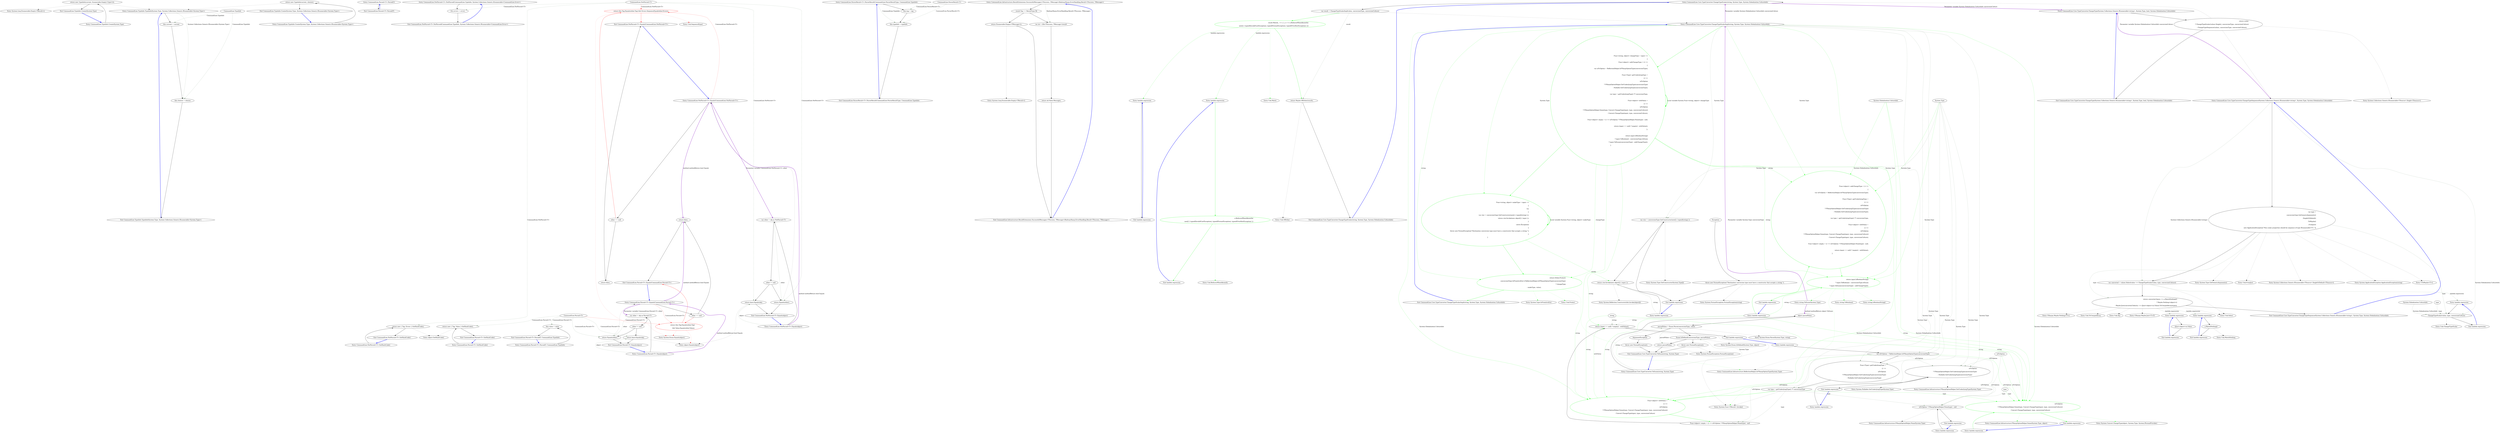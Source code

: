 digraph  {
m0_7 [label="Entry System.Linq.Enumerable.Empty<TResult>()", span="0-0", cluster="System.Linq.Enumerable.Empty<TResult>()", file="ParserResult.cs"];
m0_18 [label="Entry CommandLine.Parsed<T>.Parsed(T)", span="100-100", cluster="CommandLine.Parsed<T>.Parsed(T)", file="ParserResult.cs"];
m0_19 [label="Exit CommandLine.Parsed<T>.Parsed(T)", span="100-100", cluster="CommandLine.Parsed<T>.Parsed(T)", file="ParserResult.cs"];
m0_37 [label="Entry CommandLine.NotParsed<T>.NotParsed(CommandLine.TypeInfo, System.Collections.Generic.IEnumerable<CommandLine.Error>)", span="163-163", cluster="CommandLine.NotParsed<T>.NotParsed(CommandLine.TypeInfo, System.Collections.Generic.IEnumerable<CommandLine.Error>)", file="ParserResult.cs"];
m0_38 [label="this.errors = errors", span="166-166", cluster="CommandLine.NotParsed<T>.NotParsed(CommandLine.TypeInfo, System.Collections.Generic.IEnumerable<CommandLine.Error>)", file="ParserResult.cs"];
m0_39 [label="Exit CommandLine.NotParsed<T>.NotParsed(CommandLine.TypeInfo, System.Collections.Generic.IEnumerable<CommandLine.Error>)", span="163-163", cluster="CommandLine.NotParsed<T>.NotParsed(CommandLine.TypeInfo, System.Collections.Generic.IEnumerable<CommandLine.Error>)", file="ParserResult.cs"];
m0_20 [label="Entry CommandLine.Parsed<T>.Equals(object)", span="118-118", cluster="CommandLine.Parsed<T>.Equals(object)", file="ParserResult.cs"];
m0_21 [label="var other = obj as Parsed<T>", span="120-120", cluster="CommandLine.Parsed<T>.Equals(object)", file="ParserResult.cs"];
m0_24 [label="return base.Equals(obj);", span="126-126", cluster="CommandLine.Parsed<T>.Equals(object)", file="ParserResult.cs"];
m0_22 [label="other != null", span="121-121", cluster="CommandLine.Parsed<T>.Equals(object)", file="ParserResult.cs"];
m0_23 [label="return Equals(other);", span="123-123", cluster="CommandLine.Parsed<T>.Equals(object)", file="ParserResult.cs"];
m0_25 [label="Exit CommandLine.Parsed<T>.Equals(object)", span="118-118", cluster="CommandLine.Parsed<T>.Equals(object)", file="ParserResult.cs"];
m0_54 [label="Entry Unk.SequenceEqual", span="", cluster="Unk.SequenceEqual", file="ParserResult.cs"];
m0_27 [label="Entry object.Equals(object)", span="0-0", cluster="object.Equals(object)", file="ParserResult.cs"];
m0_46 [label="Entry CommandLine.NotParsed<T>.Equals(CommandLine.NotParsed<T>)", span="208-208", cluster="CommandLine.NotParsed<T>.Equals(CommandLine.NotParsed<T>)", file="ParserResult.cs"];
m0_50 [label="other == null", span="210-210", cluster="CommandLine.NotParsed<T>.Equals(CommandLine.NotParsed<T>)", file="ParserResult.cs"];
m0_52 [label="return this.Tag.Equals(other.Tag) && Errors.SequenceEqual(other.Errors);", span="215-215", cluster="CommandLine.NotParsed<T>.Equals(CommandLine.NotParsed<T>)", color=red, community=0, file="ParserResult.cs"];
m0_51 [label="return false;", span="212-212", cluster="CommandLine.NotParsed<T>.Equals(CommandLine.NotParsed<T>)", file="ParserResult.cs"];
m0_53 [label="Exit CommandLine.NotParsed<T>.Equals(CommandLine.NotParsed<T>)", span="208-208", cluster="CommandLine.NotParsed<T>.Equals(CommandLine.NotParsed<T>)", file="ParserResult.cs"];
m0_15 [label="Entry CommandLine.Parsed<T>.Parsed(T, CommandLine.TypeInfo)", span="94-94", cluster="CommandLine.Parsed<T>.Parsed(T, CommandLine.TypeInfo)", file="ParserResult.cs"];
m0_16 [label="this.value = value", span="97-97", cluster="CommandLine.Parsed<T>.Parsed(T, CommandLine.TypeInfo)", file="ParserResult.cs"];
m0_17 [label="Exit CommandLine.Parsed<T>.Parsed(T, CommandLine.TypeInfo)", span="94-94", cluster="CommandLine.Parsed<T>.Parsed(T, CommandLine.TypeInfo)", file="ParserResult.cs"];
m0_36 [label="Entry System.Enum.Equals(object)", span="0-0", cluster="System.Enum.Equals(object)", file="ParserResult.cs"];
m0_8 [label="Entry CommandLine.TypeInfo.Create(System.Type, System.Collections.Generic.IEnumerable<System.Type>)", span="34-34", cluster="CommandLine.TypeInfo.Create(System.Type, System.Collections.Generic.IEnumerable<System.Type>)", file="ParserResult.cs"];
m0_9 [label="return new TypeInfo(current, choices);", span="36-36", cluster="CommandLine.TypeInfo.Create(System.Type, System.Collections.Generic.IEnumerable<System.Type>)", file="ParserResult.cs"];
m0_10 [label="Exit CommandLine.TypeInfo.Create(System.Type, System.Collections.Generic.IEnumerable<System.Type>)", span="34-34", cluster="CommandLine.TypeInfo.Create(System.Type, System.Collections.Generic.IEnumerable<System.Type>)", file="ParserResult.cs"];
m0_0 [label="Entry CommandLine.TypeInfo.TypeInfo(System.Type, System.Collections.Generic.IEnumerable<System.Type>)", span="13-13", cluster="CommandLine.TypeInfo.TypeInfo(System.Type, System.Collections.Generic.IEnumerable<System.Type>)", file="ParserResult.cs"];
m0_1 [label="this.current = current", span="15-15", cluster="CommandLine.TypeInfo.TypeInfo(System.Type, System.Collections.Generic.IEnumerable<System.Type>)", file="ParserResult.cs"];
m0_2 [label="this.choices = choices", span="16-16", cluster="CommandLine.TypeInfo.TypeInfo(System.Type, System.Collections.Generic.IEnumerable<System.Type>)", file="ParserResult.cs"];
m0_3 [label="Exit CommandLine.TypeInfo.TypeInfo(System.Type, System.Collections.Generic.IEnumerable<System.Type>)", span="13-13", cluster="CommandLine.TypeInfo.TypeInfo(System.Type, System.Collections.Generic.IEnumerable<System.Type>)", file="ParserResult.cs"];
m0_4 [label="Entry CommandLine.TypeInfo.Create(System.Type)", span="29-29", cluster="CommandLine.TypeInfo.Create(System.Type)", file="ParserResult.cs"];
m0_5 [label="return new TypeInfo(current, Enumerable.Empty<Type>());", span="31-31", cluster="CommandLine.TypeInfo.Create(System.Type)", file="ParserResult.cs"];
m0_6 [label="Exit CommandLine.TypeInfo.Create(System.Type)", span="29-29", cluster="CommandLine.TypeInfo.Create(System.Type)", file="ParserResult.cs"];
m0_26 [label="Entry CommandLine.Parsed<T>.Equals(CommandLine.Parsed<T>)", span="143-143", cluster="CommandLine.Parsed<T>.Equals(CommandLine.Parsed<T>)", file="ParserResult.cs"];
m0_32 [label="other == null", span="145-145", cluster="CommandLine.Parsed<T>.Equals(CommandLine.Parsed<T>)", file="ParserResult.cs"];
m0_34 [label="return this.Tag.Equals(other.Tag)\r\n                    && Value.Equals(other.Value);", span="150-151", cluster="CommandLine.Parsed<T>.Equals(CommandLine.Parsed<T>)", color=red, community=0, file="ParserResult.cs"];
m0_33 [label="return false;", span="147-147", cluster="CommandLine.Parsed<T>.Equals(CommandLine.Parsed<T>)", file="ParserResult.cs"];
m0_35 [label="Exit CommandLine.Parsed<T>.Equals(CommandLine.Parsed<T>)", span="143-143", cluster="CommandLine.Parsed<T>.Equals(CommandLine.Parsed<T>)", file="ParserResult.cs"];
m0_40 [label="Entry CommandLine.NotParsed<T>.Equals(object)", span="182-182", cluster="CommandLine.NotParsed<T>.Equals(object)", file="ParserResult.cs"];
m0_41 [label="var other = obj as NotParsed<T>", span="184-184", cluster="CommandLine.NotParsed<T>.Equals(object)", file="ParserResult.cs"];
m0_44 [label="return base.Equals(obj);", span="190-190", cluster="CommandLine.NotParsed<T>.Equals(object)", file="ParserResult.cs"];
m0_42 [label="other != null", span="185-185", cluster="CommandLine.NotParsed<T>.Equals(object)", file="ParserResult.cs"];
m0_43 [label="return Equals(other);", span="187-187", cluster="CommandLine.NotParsed<T>.Equals(object)", file="ParserResult.cs"];
m0_45 [label="Exit CommandLine.NotParsed<T>.Equals(object)", span="182-182", cluster="CommandLine.NotParsed<T>.Equals(object)", file="ParserResult.cs"];
m0_47 [label="Entry CommandLine.NotParsed<T>.GetHashCode()", span="197-197", cluster="CommandLine.NotParsed<T>.GetHashCode()", file="ParserResult.cs"];
m0_48 [label="return new { Tag, Errors }.GetHashCode();", span="200-200", cluster="CommandLine.NotParsed<T>.GetHashCode()", file="ParserResult.cs"];
m0_49 [label="Exit CommandLine.NotParsed<T>.GetHashCode()", span="197-197", cluster="CommandLine.NotParsed<T>.GetHashCode()", file="ParserResult.cs"];
m0_11 [label="Entry CommandLine.ParserResult<T>.ParserResult(CommandLine.ParserResultType, CommandLine.TypeInfo)", span="66-66", cluster="CommandLine.ParserResult<T>.ParserResult(CommandLine.ParserResultType, CommandLine.TypeInfo)", file="ParserResult.cs"];
m0_12 [label="this.tag = tag", span="68-68", cluster="CommandLine.ParserResult<T>.ParserResult(CommandLine.ParserResultType, CommandLine.TypeInfo)", file="ParserResult.cs"];
m0_13 [label="this.typeInfo = typeInfo", span="69-69", cluster="CommandLine.ParserResult<T>.ParserResult(CommandLine.ParserResultType, CommandLine.TypeInfo)", file="ParserResult.cs"];
m0_14 [label="Exit CommandLine.ParserResult<T>.ParserResult(CommandLine.ParserResultType, CommandLine.TypeInfo)", span="66-66", cluster="CommandLine.ParserResult<T>.ParserResult(CommandLine.ParserResultType, CommandLine.TypeInfo)", file="ParserResult.cs"];
m0_31 [label="Entry object.GetHashCode()", span="0-0", cluster="object.GetHashCode()", file="ParserResult.cs"];
m0_28 [label="Entry CommandLine.Parsed<T>.GetHashCode()", span="133-133", cluster="CommandLine.Parsed<T>.GetHashCode()", file="ParserResult.cs"];
m0_29 [label="return new { Tag, Value }.GetHashCode();", span="135-135", cluster="CommandLine.Parsed<T>.GetHashCode()", file="ParserResult.cs"];
m0_30 [label="Exit CommandLine.Parsed<T>.GetHashCode()", span="133-133", cluster="CommandLine.Parsed<T>.GetHashCode()", file="ParserResult.cs"];
m0_55 [label="CommandLine.TypeInfo", span="", file="ParserResult.cs"];
m0_56 [label="CommandLine.ParserResult<T>", span="", file="ParserResult.cs"];
m0_57 [label="CommandLine.Parsed<T>", span="", file="ParserResult.cs"];
m0_58 [label="CommandLine.NotParsed<T>", span="", file="ParserResult.cs"];
m1_0 [label="Entry CommandLine.Infrastructure.ResultExtensions.SuccessfulMessages<TSuccess, TMessage>(RailwaySharp.ErrorHandling.Result<TSuccess, TMessage>)", span="12-12", cluster="CommandLine.Infrastructure.ResultExtensions.SuccessfulMessages<TSuccess, TMessage>(RailwaySharp.ErrorHandling.Result<TSuccess, TMessage>)", file="ResultExtensions.cs"];
m1_1 [label="result.Tag == ResultType.Ok", span="14-14", cluster="CommandLine.Infrastructure.ResultExtensions.SuccessfulMessages<TSuccess, TMessage>(RailwaySharp.ErrorHandling.Result<TSuccess, TMessage>)", file="ResultExtensions.cs"];
m1_2 [label="var ok = (Ok<TSuccess, TMessage>)result", span="16-16", cluster="CommandLine.Infrastructure.ResultExtensions.SuccessfulMessages<TSuccess, TMessage>(RailwaySharp.ErrorHandling.Result<TSuccess, TMessage>)", file="ResultExtensions.cs"];
m1_4 [label="return Enumerable.Empty<TMessage>();", span="19-19", cluster="CommandLine.Infrastructure.ResultExtensions.SuccessfulMessages<TSuccess, TMessage>(RailwaySharp.ErrorHandling.Result<TSuccess, TMessage>)", file="ResultExtensions.cs"];
m1_3 [label="return ok.Value.Messages;", span="17-17", cluster="CommandLine.Infrastructure.ResultExtensions.SuccessfulMessages<TSuccess, TMessage>(RailwaySharp.ErrorHandling.Result<TSuccess, TMessage>)", file="ResultExtensions.cs"];
m1_5 [label="Exit CommandLine.Infrastructure.ResultExtensions.SuccessfulMessages<TSuccess, TMessage>(RailwaySharp.ErrorHandling.Result<TSuccess, TMessage>)", span="12-12", cluster="CommandLine.Infrastructure.ResultExtensions.SuccessfulMessages<TSuccess, TMessage>(RailwaySharp.ErrorHandling.Result<TSuccess, TMessage>)", file="ResultExtensions.cs"];
m1_6 [label="Entry System.Linq.Enumerable.Empty<TResult>()", span="0-0", cluster="System.Linq.Enumerable.Empty<TResult>()", file="ResultExtensions.cs"];
m2_4 [label="Entry CommandLine.Core.TypeConverter.ChangeTypeScalar(string, System.Type, System.Globalization.CultureInfo)", span="36-36", cluster="CommandLine.Core.TypeConverter.ChangeTypeScalar(string, System.Type, System.Globalization.CultureInfo)", file="TypeConverter.cs"];
m2_32 [label="result.Match(_ => { }, e => e.RethrowWhenAbsentIn(\r\n                new[] { typeof(InvalidCastException), typeof(FormatException), typeof(OverflowException) }))", span="39-40", cluster="CommandLine.Core.TypeConverter.ChangeTypeScalar(string, System.Type, System.Globalization.CultureInfo)", color=green, community=0, file="TypeConverter.cs"];
m2_31 [label="var result = ChangeTypeScalarImpl(value, conversionType, conversionCulture)", span="38-38", cluster="CommandLine.Core.TypeConverter.ChangeTypeScalar(string, System.Type, System.Globalization.CultureInfo)", file="TypeConverter.cs"];
m2_33 [label="return Maybe.OfEither(result);", span="41-41", cluster="CommandLine.Core.TypeConverter.ChangeTypeScalar(string, System.Type, System.Globalization.CultureInfo)", file="TypeConverter.cs"];
m2_34 [label="Exit CommandLine.Core.TypeConverter.ChangeTypeScalar(string, System.Type, System.Globalization.CultureInfo)", span="36-36", cluster="CommandLine.Core.TypeConverter.ChangeTypeScalar(string, System.Type, System.Globalization.CultureInfo)", file="TypeConverter.cs"];
m2_35 [label="Entry CommandLine.Core.TypeConverter.ChangeTypeScalarImpl(string, System.Type, System.Globalization.CultureInfo)", span="44-44", cluster="CommandLine.Core.TypeConverter.ChangeTypeScalarImpl(string, System.Type, System.Globalization.CultureInfo)", file="TypeConverter.cs"];
m2_44 [label="Func<string, object> changeType = input =>\r\n            {\r\n                Func<object> safeChangeType = () =>\r\n                {\r\n                    var isFsOption = ReflectionHelper.IsFSharpOptionType(conversionType);\r\n\r\n                    Func<Type> getUnderlyingType =\r\n                        () =>\r\n                            isFsOption\r\n                                ? FSharpOptionHelper.GetUnderlyingType(conversionType)\r\n                                : Nullable.GetUnderlyingType(conversionType);\r\n\r\n                    var type = getUnderlyingType() ?? conversionType;\r\n\r\n                    Func<object> withValue =\r\n                        () =>\r\n                            isFsOption\r\n                                ? FSharpOptionHelper.Some(type, Convert.ChangeType(input, type, conversionCulture))\r\n                                : Convert.ChangeType(input, type, conversionCulture);\r\n\r\n                    Func<object> empty = () => isFsOption ? FSharpOptionHelper.None(type) : null;\r\n\r\n                    return (input == null) ? empty() : withValue();\r\n                };\r\n\r\n                return input.IsBooleanString()\r\n                    ? input.ToBoolean() : conversionType.IsEnum\r\n                        ? input.ToEnum(conversionType) : safeChangeType();\r\n            }", span="46-74", cluster="CommandLine.Core.TypeConverter.ChangeTypeScalarImpl(string, System.Type, System.Globalization.CultureInfo)", color=green, community=0, file="TypeConverter.cs"];
m2_45 [label="Func<string, object> makeType = input =>\r\n            {\r\n                try\r\n                {\r\n                    var ctor = conversionType.GetConstructor(new[] { typeof(string) });\r\n                    return ctor.Invoke(new object[] { input });\r\n                }\r\n                catch (Exception)\r\n                {\r\n                    throw new FormatException(''Destination conversion type must have a constructor that accepts a string.'');\r\n                }\r\n            }", span="76-87", cluster="CommandLine.Core.TypeConverter.ChangeTypeScalarImpl(string, System.Type, System.Globalization.CultureInfo)", color=green, community=0, file="TypeConverter.cs"];
m2_46 [label="return Either.Protect(\r\n                conversionType.IsPrimitiveEx() || ReflectionHelper.IsFSharpOptionType(conversionType)\r\n                    ? changeType\r\n                    : makeType, value);", span="89-92", cluster="CommandLine.Core.TypeConverter.ChangeTypeScalarImpl(string, System.Type, System.Globalization.CultureInfo)", color=green, community=0, file="TypeConverter.cs"];
m2_47 [label="Exit CommandLine.Core.TypeConverter.ChangeTypeScalarImpl(string, System.Type, System.Globalization.CultureInfo)", span="44-44", cluster="CommandLine.Core.TypeConverter.ChangeTypeScalarImpl(string, System.Type, System.Globalization.CultureInfo)", file="TypeConverter.cs"];
m2_0 [label="Entry CommandLine.Core.TypeConverter.ChangeType(System.Collections.Generic.IEnumerable<string>, System.Type, bool, System.Globalization.CultureInfo)", span="13-13", cluster="CommandLine.Core.TypeConverter.ChangeType(System.Collections.Generic.IEnumerable<string>, System.Type, bool, System.Globalization.CultureInfo)", file="TypeConverter.cs"];
m2_1 [label="return scalar\r\n                ? ChangeTypeScalar(values.Single(), conversionType, conversionCulture)\r\n                : ChangeTypeSequence(values, conversionType, conversionCulture);", span="15-17", cluster="CommandLine.Core.TypeConverter.ChangeType(System.Collections.Generic.IEnumerable<string>, System.Type, bool, System.Globalization.CultureInfo)", file="TypeConverter.cs"];
m2_2 [label="Exit CommandLine.Core.TypeConverter.ChangeType(System.Collections.Generic.IEnumerable<string>, System.Type, bool, System.Globalization.CultureInfo)", span="13-13", cluster="CommandLine.Core.TypeConverter.ChangeType(System.Collections.Generic.IEnumerable<string>, System.Type, bool, System.Globalization.CultureInfo)", file="TypeConverter.cs"];
m2_101 [label="Entry System.Enum.IsDefined(System.Type, object)", span="0-0", cluster="System.Enum.IsDefined(System.Type, object)", file="TypeConverter.cs"];
m2_76 [label="Entry CommandLine.Infrastructure.FSharpOptionHelper.Some(System.Type, object)", span="14-14", cluster="CommandLine.Infrastructure.FSharpOptionHelper.Some(System.Type, object)", file="TypeConverter.cs"];
m2_13 [label="Entry System.ApplicationException.ApplicationException(string)", span="0-0", cluster="System.ApplicationException.ApplicationException(string)", file="TypeConverter.cs"];
m2_16 [label="Entry Unk.Any", span="", cluster="Unk.Any", file="TypeConverter.cs"];
m2_70 [label="Entry CommandLine.Infrastructure.FSharpOptionHelper.GetUnderlyingType(System.Type)", span="8-8", cluster="CommandLine.Infrastructure.FSharpOptionHelper.GetUnderlyingType(System.Type)", file="TypeConverter.cs"];
m2_71 [label="Entry System.Nullable.GetUnderlyingType(System.Type)", span="0-0", cluster="System.Nullable.GetUnderlyingType(System.Type)", file="TypeConverter.cs"];
m2_99 [label="Entry System.Enum.Parse(System.Type, string)", span="0-0", cluster="System.Enum.Parse(System.Type, string)", file="TypeConverter.cs"];
m2_58 [label="Entry System.Func<TResult>.Invoke()", span="0-0", cluster="System.Func<TResult>.Invoke()", file="TypeConverter.cs"];
m2_12 [label="Entry T.ToMaybe<T>()", span="249-249", cluster="T.ToMaybe<T>()", file="TypeConverter.cs"];
m2_19 [label="Entry CSharpx.Maybe.Just<T>(T)", span="124-124", cluster="CSharpx.Maybe.Just<T>(T)", file="TypeConverter.cs"];
m2_28 [label="Entry lambda expression", span="33-33", cluster="lambda expression", file="TypeConverter.cs"];
m2_38 [label="Entry lambda expression", span="39-39", cluster="lambda expression", file="TypeConverter.cs"];
m2_40 [label="Entry lambda expression", span="39-40", cluster="lambda expression", file="TypeConverter.cs"];
m2_41 [label="e.RethrowWhenAbsentIn(\r\n                new[] { typeof(InvalidCastException), typeof(FormatException), typeof(OverflowException) })", span="39-40", cluster="lambda expression", color=green, community=0, file="TypeConverter.cs"];
m2_42 [label="Exit lambda expression", span="39-40", cluster="lambda expression", file="TypeConverter.cs"];
m2_52 [label="Func<object> safeChangeType = () =>\r\n                {\r\n                    var isFsOption = ReflectionHelper.IsFSharpOptionType(conversionType);\r\n\r\n                    Func<Type> getUnderlyingType =\r\n                        () =>\r\n                            isFsOption\r\n                                ? FSharpOptionHelper.GetUnderlyingType(conversionType)\r\n                                : Nullable.GetUnderlyingType(conversionType);\r\n\r\n                    var type = getUnderlyingType() ?? conversionType;\r\n\r\n                    Func<object> withValue =\r\n                        () =>\r\n                            isFsOption\r\n                                ? FSharpOptionHelper.Some(type, Convert.ChangeType(input, type, conversionCulture))\r\n                                : Convert.ChangeType(input, type, conversionCulture);\r\n\r\n                    Func<object> empty = () => isFsOption ? FSharpOptionHelper.None(type) : null;\r\n\r\n                    return (input == null) ? empty() : withValue();\r\n                }", span="48-69", cluster="lambda expression", color=green, community=0, file="TypeConverter.cs"];
m2_63 [label="Func<object> withValue =\r\n                        () =>\r\n                            isFsOption\r\n                                ? FSharpOptionHelper.Some(type, Convert.ChangeType(input, type, conversionCulture))\r\n                                : Convert.ChangeType(input, type, conversionCulture)", span="60-64", cluster="lambda expression", color=green, community=0, file="TypeConverter.cs"];
m2_73 [label="isFsOption\r\n                                ? FSharpOptionHelper.Some(type, Convert.ChangeType(input, type, conversionCulture))\r\n                                : Convert.ChangeType(input, type, conversionCulture)", span="62-64", cluster="lambda expression", color=green, community=0, file="TypeConverter.cs"];
m2_65 [label="return (input == null) ? empty() : withValue();", span="68-68", cluster="lambda expression", file="TypeConverter.cs"];
m2_53 [label="return input.IsBooleanString()\r\n                    ? input.ToBoolean() : conversionType.IsEnum\r\n                        ? input.ToEnum(conversionType) : safeChangeType();", span="71-73", cluster="lambda expression", color=green, community=0, file="TypeConverter.cs"];
m2_51 [label="Entry lambda expression", span="46-74", cluster="lambda expression", file="TypeConverter.cs"];
m2_60 [label="var isFsOption = ReflectionHelper.IsFSharpOptionType(conversionType)", span="50-50", cluster="lambda expression", file="TypeConverter.cs"];
m2_62 [label="var type = getUnderlyingType() ?? conversionType", span="58-58", cluster="lambda expression", file="TypeConverter.cs"];
m2_64 [label="Func<object> empty = () => isFsOption ? FSharpOptionHelper.None(type) : null", span="66-66", cluster="lambda expression", file="TypeConverter.cs"];
m2_72 [label="Entry lambda expression", span="61-64", cluster="lambda expression", file="TypeConverter.cs"];
m2_74 [label="Exit lambda expression", span="61-64", cluster="lambda expression", file="TypeConverter.cs"];
m2_54 [label="Exit lambda expression", span="46-74", cluster="lambda expression", file="TypeConverter.cs"];
m2_83 [label="return ctor.Invoke(new object[] { input });", span="81-81", cluster="lambda expression", file="TypeConverter.cs"];
m2_39 [label="Exit lambda expression", span="39-39", cluster="lambda expression", file="TypeConverter.cs"];
m2_61 [label="Func<Type> getUnderlyingType =\r\n                        () =>\r\n                            isFsOption\r\n                                ? FSharpOptionHelper.GetUnderlyingType(conversionType)\r\n                                : Nullable.GetUnderlyingType(conversionType)", span="52-56", cluster="lambda expression", file="TypeConverter.cs"];
m2_68 [label="isFsOption\r\n                                ? FSharpOptionHelper.GetUnderlyingType(conversionType)\r\n                                : Nullable.GetUnderlyingType(conversionType)", span="54-56", cluster="lambda expression", file="TypeConverter.cs"];
m2_82 [label="var ctor = conversionType.GetConstructor(new[] { typeof(string) })", span="80-80", cluster="lambda expression", file="TypeConverter.cs"];
m2_66 [label="Exit lambda expression", span="48-69", cluster="lambda expression", file="TypeConverter.cs"];
m2_59 [label="Entry lambda expression", span="48-69", cluster="lambda expression", file="TypeConverter.cs"];
m2_78 [label="isFsOption ? FSharpOptionHelper.None(type) : null", span="66-66", cluster="lambda expression", file="TypeConverter.cs"];
m2_81 [label="Entry lambda expression", span="76-87", cluster="lambda expression", file="TypeConverter.cs"];
m2_86 [label="Exit lambda expression", span="76-87", cluster="lambda expression", file="TypeConverter.cs"];
m2_67 [label="Entry lambda expression", span="53-56", cluster="lambda expression", file="TypeConverter.cs"];
m2_69 [label="Exit lambda expression", span="53-56", cluster="lambda expression", file="TypeConverter.cs"];
m2_77 [label="Entry lambda expression", span="66-66", cluster="lambda expression", file="TypeConverter.cs"];
m2_79 [label="Exit lambda expression", span="66-66", cluster="lambda expression", file="TypeConverter.cs"];
m2_85 [label="throw new FormatException(''Destination conversion type must have a constructor that accepts a string.'');", span="85-85", cluster="lambda expression", file="TypeConverter.cs"];
m2_84 [label=Exception, span="83-83", cluster="lambda expression", file="TypeConverter.cs"];
m2_21 [label="ChangeTypeScalar(value, type, conversionCulture)", span="29-29", cluster="lambda expression", file="TypeConverter.cs"];
m2_20 [label="Entry lambda expression", span="29-29", cluster="lambda expression", file="TypeConverter.cs"];
m2_22 [label="Exit lambda expression", span="29-29", cluster="lambda expression", file="TypeConverter.cs"];
m2_24 [label="Entry lambda expression", span="31-31", cluster="lambda expression", file="TypeConverter.cs"];
m2_26 [label="Exit lambda expression", span="31-31", cluster="lambda expression", file="TypeConverter.cs"];
m2_25 [label="a.MatchNothing()", span="31-31", cluster="lambda expression", file="TypeConverter.cs"];
m2_29 [label="((Just<object>)c).Value", span="33-33", cluster="lambda expression", file="TypeConverter.cs"];
m2_30 [label="Exit lambda expression", span="33-33", cluster="lambda expression", file="TypeConverter.cs"];
m2_43 [label="Entry Unk.RethrowWhenAbsentIn", span="", cluster="Unk.RethrowWhenAbsentIn", file="TypeConverter.cs"];
m2_75 [label="Entry System.Convert.ChangeType(object, System.Type, System.IFormatProvider)", span="0-0", cluster="System.Convert.ChangeType(object, System.Type, System.IFormatProvider)", file="TypeConverter.cs"];
m2_3 [label="Entry System.Collections.Generic.IEnumerable<TSource>.Single<TSource>()", span="0-0", cluster="System.Collections.Generic.IEnumerable<TSource>.Single<TSource>()", file="TypeConverter.cs"];
m2_57 [label="Entry string.ToEnum(System.Type)", span="95-95", cluster="string.ToEnum(System.Type)", file="TypeConverter.cs"];
m2_49 [label="Entry CommandLine.Infrastructure.ReflectionHelper.IsFSharpOptionType(System.Type)", span="35-35", cluster="CommandLine.Infrastructure.ReflectionHelper.IsFSharpOptionType(System.Type)", file="TypeConverter.cs"];
m2_48 [label="Entry System.Type.IsPrimitiveEx()", span="209-209", cluster="System.Type.IsPrimitiveEx()", file="TypeConverter.cs"];
m2_5 [label="Entry CommandLine.Core.TypeConverter.ChangeTypeSequence(System.Collections.Generic.IEnumerable<string>, System.Type, System.Globalization.CultureInfo)", span="20-20", cluster="CommandLine.Core.TypeConverter.ChangeTypeSequence(System.Collections.Generic.IEnumerable<string>, System.Type, System.Globalization.CultureInfo)", file="TypeConverter.cs"];
m2_6 [label="var type =\r\n                conversionType.GetGenericArguments()\r\n                              .SingleOrDefault()\r\n                              .ToMaybe()\r\n                              .FromJust(\r\n                                  new ApplicationException(''Non scalar properties should be sequence of type IEnumerable<T>.''))", span="22-27", cluster="CommandLine.Core.TypeConverter.ChangeTypeSequence(System.Collections.Generic.IEnumerable<string>, System.Type, System.Globalization.CultureInfo)", file="TypeConverter.cs"];
m2_7 [label="var converted = values.Select(value => ChangeTypeScalar(value, type, conversionCulture))", span="29-29", cluster="CommandLine.Core.TypeConverter.ChangeTypeSequence(System.Collections.Generic.IEnumerable<string>, System.Type, System.Globalization.CultureInfo)", file="TypeConverter.cs"];
m2_8 [label="return converted.Any(a => a.MatchNothing())\r\n                ? Maybe.Nothing<object>()\r\n                : Maybe.Just(converted.Select(c => ((Just<object>)c).Value).ToUntypedArray(type));", span="31-33", cluster="CommandLine.Core.TypeConverter.ChangeTypeSequence(System.Collections.Generic.IEnumerable<string>, System.Type, System.Globalization.CultureInfo)", file="TypeConverter.cs"];
m2_9 [label="Exit CommandLine.Core.TypeConverter.ChangeTypeSequence(System.Collections.Generic.IEnumerable<string>, System.Type, System.Globalization.CultureInfo)", span="20-20", cluster="CommandLine.Core.TypeConverter.ChangeTypeSequence(System.Collections.Generic.IEnumerable<string>, System.Type, System.Globalization.CultureInfo)", file="TypeConverter.cs"];
m2_15 [label="Entry Unk.Select", span="", cluster="Unk.Select", file="TypeConverter.cs"];
m2_23 [label="Entry Unk.ChangeTypeScalar", span="", cluster="Unk.ChangeTypeScalar", file="TypeConverter.cs"];
m2_37 [label="Entry Unk.OfEither", span="", cluster="Unk.OfEither", file="TypeConverter.cs"];
m2_36 [label="Entry Unk.Match", span="", cluster="Unk.Match", file="TypeConverter.cs"];
m2_50 [label="Entry Unk.Protect", span="", cluster="Unk.Protect", file="TypeConverter.cs"];
m2_56 [label="Entry string.ToBoolean()", span="66-66", cluster="string.ToBoolean()", file="TypeConverter.cs"];
m2_10 [label="Entry System.Type.GetGenericArguments()", span="0-0", cluster="System.Type.GetGenericArguments()", file="TypeConverter.cs"];
m2_89 [label="Entry System.FormatException.FormatException(string)", span="0-0", cluster="System.FormatException.FormatException(string)", file="TypeConverter.cs"];
m2_87 [label="Entry System.Type.GetConstructor(System.Type[])", span="0-0", cluster="System.Type.GetConstructor(System.Type[])", file="TypeConverter.cs"];
m2_17 [label="Entry CSharpx.Maybe.Nothing<T>()", span="116-116", cluster="CSharpx.Maybe.Nothing<T>()", file="TypeConverter.cs"];
m2_14 [label="Entry Unk.FromJust", span="", cluster="Unk.FromJust", file="TypeConverter.cs"];
m2_90 [label="Entry CommandLine.Core.TypeConverter.ToEnum(string, System.Type)", span="95-95", cluster="CommandLine.Core.TypeConverter.ToEnum(string, System.Type)", file="TypeConverter.cs"];
m2_91 [label="object parsedValue", span="97-97", cluster="CommandLine.Core.TypeConverter.ToEnum(string, System.Type)", file="TypeConverter.cs"];
m2_92 [label="parsedValue = Enum.Parse(conversionType, value)", span="100-100", cluster="CommandLine.Core.TypeConverter.ToEnum(string, System.Type)", file="TypeConverter.cs"];
m2_95 [label="Enum.IsDefined(conversionType, parsedValue)", span="106-106", cluster="CommandLine.Core.TypeConverter.ToEnum(string, System.Type)", file="TypeConverter.cs"];
m2_93 [label=ArgumentException, span="102-102", cluster="CommandLine.Core.TypeConverter.ToEnum(string, System.Type)", file="TypeConverter.cs"];
m2_96 [label="return parsedValue;", span="108-108", cluster="CommandLine.Core.TypeConverter.ToEnum(string, System.Type)", file="TypeConverter.cs"];
m2_94 [label="throw new FormatException();", span="104-104", cluster="CommandLine.Core.TypeConverter.ToEnum(string, System.Type)", file="TypeConverter.cs"];
m2_97 [label="throw new FormatException();", span="110-110", cluster="CommandLine.Core.TypeConverter.ToEnum(string, System.Type)", file="TypeConverter.cs"];
m2_98 [label="Exit CommandLine.Core.TypeConverter.ToEnum(string, System.Type)", span="95-95", cluster="CommandLine.Core.TypeConverter.ToEnum(string, System.Type)", file="TypeConverter.cs"];
m2_55 [label="Entry string.IsBooleanString()", span="60-60", cluster="string.IsBooleanString()", file="TypeConverter.cs"];
m2_27 [label="Entry Unk.MatchNothing", span="", cluster="Unk.MatchNothing", file="TypeConverter.cs"];
m2_88 [label="Entry System.Reflection.ConstructorInfo.Invoke(object[])", span="0-0", cluster="System.Reflection.ConstructorInfo.Invoke(object[])", file="TypeConverter.cs"];
m2_18 [label="Entry Unk.ToUntypedArray", span="", cluster="Unk.ToUntypedArray", file="TypeConverter.cs"];
m2_100 [label="Entry System.FormatException.FormatException()", span="0-0", cluster="System.FormatException.FormatException()", file="TypeConverter.cs"];
m2_80 [label="Entry CommandLine.Infrastructure.FSharpOptionHelper.None(System.Type)", span="22-22", cluster="CommandLine.Infrastructure.FSharpOptionHelper.None(System.Type)", file="TypeConverter.cs"];
m2_11 [label="Entry System.Collections.Generic.IEnumerable<TSource>.SingleOrDefault<TSource>()", span="0-0", cluster="System.Collections.Generic.IEnumerable<TSource>.SingleOrDefault<TSource>()", file="TypeConverter.cs"];
m2_104 [label="System.Type", span="", file="TypeConverter.cs"];
m2_105 [label="System.Globalization.CultureInfo", span="", file="TypeConverter.cs"];
m2_106 [label=string, span="", file="TypeConverter.cs"];
m2_107 [label=isFsOption, span="", file="TypeConverter.cs"];
m2_108 [label=type, span="", file="TypeConverter.cs"];
m2_102 [label="System.Globalization.CultureInfo", span="", file="TypeConverter.cs"];
m2_103 [label=type, span="", file="TypeConverter.cs"];
m0_18 -> m0_19  [key=0, style=solid];
m0_19 -> m0_18  [key=0, style=bold, color=blue];
m0_37 -> m0_38  [key=0, style=solid];
m0_38 -> m0_39  [key=0, style=solid];
m0_39 -> m0_37  [key=0, style=bold, color=blue];
m0_20 -> m0_21  [key=0, style=solid];
m0_20 -> m0_24  [key=1, style=dashed, color=darkseagreen4, label=object];
m0_20 -> m0_26  [key=3, color=darkorchid, style=bold, label="method methodReturn bool Equals"];
m0_21 -> m0_22  [key=0, style=solid];
m0_21 -> m0_23  [key=1, style=dashed, color=darkseagreen4, label=other];
m0_24 -> m0_25  [key=0, style=solid];
m0_24 -> m0_27  [key=2, style=dotted];
m0_22 -> m0_23  [key=0, style=solid];
m0_22 -> m0_24  [key=0, style=solid];
m0_23 -> m0_25  [key=0, style=solid];
m0_23 -> m0_26  [key=2, style=dotted];
m0_25 -> m0_20  [key=0, style=bold, color=blue];
m0_46 -> m0_50  [key=0, style=solid];
m0_46 -> m0_52  [key=1, style=dashed, color=red, label="CommandLine.NotParsed<T>"];
m0_46 -> m0_41  [key=3, color=darkorchid, style=bold, label="Parameter variable CommandLine.NotParsed<T> other"];
m0_46 -> m0_33  [key=3, color=darkorchid, style=bold, label="method methodReturn bool Equals"];
m0_50 -> m0_51  [key=0, style=solid];
m0_50 -> m0_52  [key=0, style=solid, color=red];
m0_52 -> m0_53  [key=0, style=solid, color=red];
m0_52 -> m0_36  [key=2, style=dotted, color=red];
m0_52 -> m0_54  [key=2, style=dotted, color=red];
m0_51 -> m0_53  [key=0, style=solid];
m0_53 -> m0_46  [key=0, style=bold, color=blue];
m0_15 -> m0_16  [key=0, style=solid];
m0_16 -> m0_17  [key=0, style=solid];
m0_17 -> m0_15  [key=0, style=bold, color=blue];
m0_8 -> m0_9  [key=0, style=solid];
m0_9 -> m0_10  [key=0, style=solid];
m0_9 -> m0_0  [key=2, style=dotted];
m0_10 -> m0_8  [key=0, style=bold, color=blue];
m0_0 -> m0_1  [key=0, style=solid];
m0_0 -> m0_2  [key=1, style=dashed, color=darkseagreen4, label="System.Collections.Generic.IEnumerable<System.Type>"];
m0_1 -> m0_2  [key=0, style=solid];
m0_2 -> m0_3  [key=0, style=solid];
m0_3 -> m0_0  [key=0, style=bold, color=blue];
m0_4 -> m0_5  [key=0, style=solid];
m0_5 -> m0_6  [key=0, style=solid];
m0_5 -> m0_0  [key=2, style=dotted];
m0_5 -> m0_7  [key=2, style=dotted];
m0_6 -> m0_4  [key=0, style=bold, color=blue];
m0_26 -> m0_32  [key=0, style=solid];
m0_26 -> m0_34  [key=1, style=dashed, color=red, label="CommandLine.Parsed<T>"];
m0_26 -> m0_21  [key=3, color=darkorchid, style=bold, label="Parameter variable CommandLine.Parsed<T> other"];
m0_26 -> m0_33  [key=3, color=darkorchid, style=bold, label="method methodReturn bool Equals"];
m0_32 -> m0_33  [key=0, style=solid];
m0_32 -> m0_34  [key=0, style=solid, color=red];
m0_34 -> m0_35  [key=0, style=solid, color=red];
m0_34 -> m0_36  [key=2, style=dotted, color=red];
m0_34 -> m0_27  [key=2, style=dotted, color=red];
m0_33 -> m0_35  [key=0, style=solid];
m0_35 -> m0_26  [key=0, style=bold, color=blue];
m0_40 -> m0_41  [key=0, style=solid];
m0_40 -> m0_44  [key=1, style=dashed, color=darkseagreen4, label=object];
m0_40 -> m0_46  [key=3, color=darkorchid, style=bold, label="method methodReturn bool Equals"];
m0_41 -> m0_42  [key=0, style=solid];
m0_41 -> m0_43  [key=1, style=dashed, color=darkseagreen4, label=other];
m0_44 -> m0_45  [key=0, style=solid];
m0_44 -> m0_27  [key=2, style=dotted];
m0_42 -> m0_43  [key=0, style=solid];
m0_42 -> m0_44  [key=0, style=solid];
m0_43 -> m0_45  [key=0, style=solid];
m0_43 -> m0_46  [key=2, style=dotted];
m0_45 -> m0_40  [key=0, style=bold, color=blue];
m0_47 -> m0_48  [key=0, style=solid];
m0_48 -> m0_49  [key=0, style=solid];
m0_48 -> m0_31  [key=2, style=dotted];
m0_49 -> m0_47  [key=0, style=bold, color=blue];
m0_11 -> m0_12  [key=0, style=solid];
m0_11 -> m0_13  [key=1, style=dashed, color=darkseagreen4, label="CommandLine.TypeInfo"];
m0_12 -> m0_13  [key=0, style=solid];
m0_13 -> m0_14  [key=0, style=solid];
m0_14 -> m0_11  [key=0, style=bold, color=blue];
m0_28 -> m0_29  [key=0, style=solid];
m0_29 -> m0_30  [key=0, style=solid];
m0_29 -> m0_31  [key=2, style=dotted];
m0_30 -> m0_28  [key=0, style=bold, color=blue];
m0_55 -> m0_1  [key=1, style=dashed, color=darkseagreen4, label="CommandLine.TypeInfo"];
m0_55 -> m0_2  [key=1, style=dashed, color=darkseagreen4, label="CommandLine.TypeInfo"];
m0_56 -> m0_12  [key=1, style=dashed, color=darkseagreen4, label="CommandLine.ParserResult<T>"];
m0_56 -> m0_13  [key=1, style=dashed, color=darkseagreen4, label="CommandLine.ParserResult<T>"];
m0_57 -> m0_16  [key=1, style=dashed, color=darkseagreen4, label="CommandLine.Parsed<T>"];
m0_57 -> m0_23  [key=1, style=dashed, color=darkseagreen4, label="CommandLine.Parsed<T>"];
m0_57 -> m0_24  [key=1, style=dashed, color=darkseagreen4, label="CommandLine.Parsed<T>"];
m0_57 -> m0_29  [key=1, style=dashed, color=darkseagreen4, label="CommandLine.Parsed<T>"];
m0_57 -> m0_34  [key=1, style=dashed, color=red, label="CommandLine.Parsed<T>"];
m0_58 -> m0_38  [key=1, style=dashed, color=darkseagreen4, label="CommandLine.NotParsed<T>"];
m0_58 -> m0_43  [key=1, style=dashed, color=darkseagreen4, label="CommandLine.NotParsed<T>"];
m0_58 -> m0_44  [key=1, style=dashed, color=darkseagreen4, label="CommandLine.NotParsed<T>"];
m0_58 -> m0_48  [key=1, style=dashed, color=darkseagreen4, label="CommandLine.NotParsed<T>"];
m0_58 -> m0_52  [key=1, style=dashed, color=red, label="CommandLine.NotParsed<T>"];
m1_0 -> m1_1  [key=0, style=solid];
m1_0 -> m1_2  [key=1, style=dashed, color=darkseagreen4, label="RailwaySharp.ErrorHandling.Result<TSuccess, TMessage>"];
m1_1 -> m1_2  [key=0, style=solid];
m1_1 -> m1_4  [key=0, style=solid];
m1_2 -> m1_3  [key=0, style=solid];
m1_4 -> m1_5  [key=0, style=solid];
m1_4 -> m1_6  [key=2, style=dotted];
m1_3 -> m1_5  [key=0, style=solid];
m1_5 -> m1_0  [key=0, style=bold, color=blue];
m2_4 -> m2_31  [key=0, style=solid];
m2_4 -> m2_0  [key=3, color=darkorchid, style=bold, label="Parameter variable System.Globalization.CultureInfo conversionCulture"];
m2_32 -> m2_33  [key=0, style=solid, color=green];
m2_32 -> m2_36  [key=2, style=dotted, color=green];
m2_32 -> m2_38  [key=1, style=dashed, color=green, label="lambda expression"];
m2_32 -> m2_40  [key=1, style=dashed, color=green, label="lambda expression"];
m2_31 -> m2_32  [key=0, style=solid, color=green];
m2_31 -> m2_35  [key=2, style=dotted];
m2_31 -> m2_33  [key=1, style=dashed, color=darkseagreen4, label=result];
m2_33 -> m2_34  [key=0, style=solid];
m2_33 -> m2_37  [key=2, style=dotted];
m2_34 -> m2_4  [key=0, style=bold, color=blue];
m2_35 -> m2_44  [key=0, style=solid, color=green];
m2_35 -> m2_52  [key=1, style=dashed, color=green, label="System.Type"];
m2_35 -> m2_63  [key=1, style=dashed, color=green, label="System.Globalization.CultureInfo"];
m2_35 -> m2_73  [key=1, style=dashed, color=green, label="System.Globalization.CultureInfo"];
m2_35 -> m2_53  [key=1, style=dashed, color=green, label="System.Type"];
m2_35 -> m2_45  [key=1, style=dashed, color=green, label="System.Type"];
m2_35 -> m2_46  [key=1, style=dashed, color=green, label=string];
m2_35 -> m2_60  [key=1, style=dashed, color=darkseagreen4, label="System.Type"];
m2_35 -> m2_61  [key=1, style=dashed, color=darkseagreen4, label="System.Type"];
m2_35 -> m2_68  [key=1, style=dashed, color=darkseagreen4, label="System.Type"];
m2_35 -> m2_62  [key=1, style=dashed, color=darkseagreen4, label="System.Type"];
m2_35 -> m2_82  [key=1, style=dashed, color=darkseagreen4, label="System.Type"];
m2_35 -> m2_4  [key=3, color=darkorchid, style=bold, label="Parameter variable System.Globalization.CultureInfo conversionCulture"];
m2_44 -> m2_44  [key=3, color=green, style=bold, label="Local variable System.Func<string, object> changeType"];
m2_44 -> m2_45  [key=0, style=solid, color=green];
m2_44 -> m2_52  [key=1, style=dashed, color=green, label=string];
m2_44 -> m2_63  [key=1, style=dashed, color=green, label=string];
m2_44 -> m2_73  [key=1, style=dashed, color=green, label=string];
m2_44 -> m2_65  [key=1, style=dashed, color=green, label=string];
m2_44 -> m2_53  [key=1, style=dashed, color=green, label=string];
m2_44 -> m2_46  [key=1, style=dashed, color=green, label=changeType];
m2_45 -> m2_45  [key=3, color=green, style=bold, label="Local variable System.Func<string, object> makeType"];
m2_45 -> m2_46  [key=0, style=solid, color=green];
m2_45 -> m2_83  [key=1, style=dashed, color=green, label=string];
m2_46 -> m2_47  [key=0, style=solid, color=green];
m2_46 -> m2_48  [key=2, style=dotted, color=green];
m2_46 -> m2_49  [key=2, style=dotted, color=green];
m2_46 -> m2_50  [key=2, style=dotted, color=green];
m2_47 -> m2_35  [key=0, style=bold, color=blue];
m2_0 -> m2_1  [key=0, style=solid];
m2_1 -> m2_4  [key=2, style=dotted];
m2_1 -> m2_2  [key=0, style=solid];
m2_1 -> m2_3  [key=2, style=dotted];
m2_1 -> m2_5  [key=2, style=dotted];
m2_2 -> m2_0  [key=0, style=bold, color=blue];
m2_28 -> m2_29  [key=0, style=solid];
m2_38 -> m2_39  [key=0, style=solid];
m2_40 -> m2_41  [key=0, style=solid, color=green];
m2_41 -> m2_42  [key=0, style=solid, color=green];
m2_41 -> m2_43  [key=2, style=dotted, color=green];
m2_42 -> m2_40  [key=0, style=bold, color=blue];
m2_52 -> m2_53  [key=0, style=solid, color=green];
m2_63 -> m2_64  [key=0, style=solid, color=green];
m2_63 -> m2_65  [key=1, style=dashed, color=green, label=withValue];
m2_73 -> m2_74  [key=0, style=solid, color=green];
m2_73 -> m2_75  [key=2, style=dotted, color=green];
m2_73 -> m2_76  [key=2, style=dotted, color=green];
m2_65 -> m2_66  [key=0, style=solid];
m2_65 -> m2_58  [key=2, style=dotted];
m2_53 -> m2_54  [key=0, style=solid, color=green];
m2_53 -> m2_55  [key=2, style=dotted, color=green];
m2_53 -> m2_56  [key=2, style=dotted, color=green];
m2_53 -> m2_57  [key=2, style=dotted, color=green];
m2_53 -> m2_58  [key=2, style=dotted, color=green];
m2_51 -> m2_52  [key=0, style=solid, color=green];
m2_51 -> m2_63  [key=1, style=dashed, color=green, label=string];
m2_51 -> m2_73  [key=1, style=dashed, color=green, label=string];
m2_51 -> m2_53  [key=1, style=dashed, color=green, label=string];
m2_51 -> m2_65  [key=1, style=dashed, color=darkseagreen4, label=string];
m2_60 -> m2_63  [key=1, style=dashed, color=green, label=isFsOption];
m2_60 -> m2_73  [key=1, style=dashed, color=green, label=isFsOption];
m2_60 -> m2_61  [key=0, style=solid];
m2_60 -> m2_49  [key=2, style=dotted];
m2_60 -> m2_68  [key=1, style=dashed, color=darkseagreen4, label=isFsOption];
m2_60 -> m2_64  [key=1, style=dashed, color=darkseagreen4, label=isFsOption];
m2_60 -> m2_78  [key=1, style=dashed, color=darkseagreen4, label=isFsOption];
m2_62 -> m2_63  [key=0, style=solid, color=green];
m2_62 -> m2_73  [key=1, style=dashed, color=green, label=type];
m2_62 -> m2_58  [key=2, style=dotted];
m2_62 -> m2_64  [key=1, style=dashed, color=darkseagreen4, label=type];
m2_62 -> m2_78  [key=1, style=dashed, color=darkseagreen4, label=type];
m2_64 -> m2_65  [key=0, style=solid];
m2_72 -> m2_73  [key=0, style=solid, color=green];
m2_74 -> m2_72  [key=0, style=bold, color=blue];
m2_54 -> m2_51  [key=0, style=bold, color=blue];
m2_83 -> m2_86  [key=0, style=solid];
m2_83 -> m2_88  [key=2, style=dotted];
m2_39 -> m2_38  [key=0, style=bold, color=blue];
m2_61 -> m2_62  [key=0, style=solid];
m2_68 -> m2_69  [key=0, style=solid];
m2_68 -> m2_70  [key=2, style=dotted];
m2_68 -> m2_71  [key=2, style=dotted];
m2_82 -> m2_83  [key=0, style=solid];
m2_82 -> m2_87  [key=2, style=dotted];
m2_66 -> m2_59  [key=0, style=bold, color=blue];
m2_59 -> m2_60  [key=0, style=solid];
m2_78 -> m2_79  [key=0, style=solid];
m2_78 -> m2_80  [key=2, style=dotted];
m2_81 -> m2_83  [key=1, style=dashed, color=darkseagreen4, label=string];
m2_81 -> m2_82  [key=0, style=solid];
m2_86 -> m2_81  [key=0, style=bold, color=blue];
m2_67 -> m2_68  [key=0, style=solid];
m2_69 -> m2_67  [key=0, style=bold, color=blue];
m2_77 -> m2_78  [key=0, style=solid];
m2_79 -> m2_77  [key=0, style=bold, color=blue];
m2_85 -> m2_86  [key=0, style=solid];
m2_85 -> m2_89  [key=2, style=dotted];
m2_84 -> m2_85  [key=0, style=solid];
m2_21 -> m2_22  [key=0, style=solid];
m2_21 -> m2_23  [key=2, style=dotted];
m2_20 -> m2_21  [key=0, style=solid];
m2_22 -> m2_20  [key=0, style=bold, color=blue];
m2_24 -> m2_25  [key=0, style=solid];
m2_26 -> m2_24  [key=0, style=bold, color=blue];
m2_25 -> m2_26  [key=0, style=solid];
m2_25 -> m2_27  [key=2, style=dotted];
m2_29 -> m2_30  [key=0, style=solid];
m2_30 -> m2_28  [key=0, style=bold, color=blue];
m2_57 -> m2_35  [key=3, color=darkorchid, style=bold, label="Parameter variable System.Type conversionType"];
m2_57 -> m2_91  [key=3, color=darkorchid, style=bold, label="method methodReturn object ToEnum"];
m2_5 -> m2_0  [key=3, color=darkorchid, style=bold, label="Parameter variable System.Globalization.CultureInfo conversionCulture"];
m2_5 -> m2_6  [key=0, style=solid];
m2_5 -> m2_7  [key=1, style=dashed, color=darkseagreen4, label="System.Collections.Generic.IEnumerable<string>"];
m2_5 -> m2_21  [key=1, style=dashed, color=darkseagreen4, label="System.Globalization.CultureInfo"];
m2_6 -> m2_7  [key=0, style=solid];
m2_6 -> m2_10  [key=2, style=dotted];
m2_6 -> m2_11  [key=2, style=dotted];
m2_6 -> m2_12  [key=2, style=dotted];
m2_6 -> m2_13  [key=2, style=dotted];
m2_6 -> m2_14  [key=2, style=dotted];
m2_6 -> m2_21  [key=1, style=dashed, color=darkseagreen4, label=type];
m2_6 -> m2_8  [key=1, style=dashed, color=darkseagreen4, label=type];
m2_7 -> m2_8  [key=0, style=solid];
m2_7 -> m2_15  [key=2, style=dotted];
m2_7 -> m2_20  [key=1, style=dashed, color=darkseagreen4, label="lambda expression"];
m2_8 -> m2_9  [key=0, style=solid];
m2_8 -> m2_16  [key=2, style=dotted];
m2_8 -> m2_17  [key=2, style=dotted];
m2_8 -> m2_15  [key=2, style=dotted];
m2_8 -> m2_18  [key=2, style=dotted];
m2_8 -> m2_19  [key=2, style=dotted];
m2_8 -> m2_24  [key=1, style=dashed, color=darkseagreen4, label="lambda expression"];
m2_8 -> m2_28  [key=1, style=dashed, color=darkseagreen4, label="lambda expression"];
m2_9 -> m2_5  [key=0, style=bold, color=blue];
m2_90 -> m2_91  [key=0, style=solid];
m2_90 -> m2_92  [key=1, style=dashed, color=darkseagreen4, label=string];
m2_90 -> m2_95  [key=1, style=dashed, color=darkseagreen4, label="System.Type"];
m2_91 -> m2_92  [key=0, style=solid];
m2_92 -> m2_93  [key=0, style=solid];
m2_92 -> m2_95  [key=0, style=solid];
m2_92 -> m2_99  [key=2, style=dotted];
m2_92 -> m2_96  [key=1, style=dashed, color=darkseagreen4, label=parsedValue];
m2_95 -> m2_96  [key=0, style=solid];
m2_95 -> m2_97  [key=0, style=solid];
m2_95 -> m2_101  [key=2, style=dotted];
m2_93 -> m2_94  [key=0, style=solid];
m2_96 -> m2_98  [key=0, style=solid];
m2_94 -> m2_98  [key=0, style=solid];
m2_94 -> m2_100  [key=2, style=dotted];
m2_97 -> m2_98  [key=0, style=solid];
m2_97 -> m2_100  [key=2, style=dotted];
m2_98 -> m2_90  [key=0, style=bold, color=blue];
m2_104 -> m2_52  [key=1, style=dashed, color=green, label="System.Type"];
m2_104 -> m2_53  [key=1, style=dashed, color=green, label="System.Type"];
m2_104 -> m2_60  [key=1, style=dashed, color=darkseagreen4, label="System.Type"];
m2_104 -> m2_61  [key=1, style=dashed, color=darkseagreen4, label="System.Type"];
m2_104 -> m2_68  [key=1, style=dashed, color=darkseagreen4, label="System.Type"];
m2_104 -> m2_62  [key=1, style=dashed, color=darkseagreen4, label="System.Type"];
m2_104 -> m2_82  [key=1, style=dashed, color=darkseagreen4, label="System.Type"];
m2_105 -> m2_52  [key=1, style=dashed, color=green, label="System.Globalization.CultureInfo"];
m2_105 -> m2_63  [key=1, style=dashed, color=green, label="System.Globalization.CultureInfo"];
m2_105 -> m2_73  [key=1, style=dashed, color=green, label="System.Globalization.CultureInfo"];
m2_106 -> m2_63  [key=1, style=dashed, color=green, label=string];
m2_106 -> m2_73  [key=1, style=dashed, color=green, label=string];
m2_106 -> m2_65  [key=1, style=dashed, color=darkseagreen4, label=string];
m2_107 -> m2_73  [key=1, style=dashed, color=green, label=isFsOption];
m2_107 -> m2_68  [key=1, style=dashed, color=darkseagreen4, label=isFsOption];
m2_107 -> m2_78  [key=1, style=dashed, color=darkseagreen4, label=isFsOption];
m2_108 -> m2_73  [key=1, style=dashed, color=green, label=type];
m2_108 -> m2_78  [key=1, style=dashed, color=darkseagreen4, label=type];
m2_102 -> m2_21  [key=1, style=dashed, color=darkseagreen4, label="System.Globalization.CultureInfo"];
m2_103 -> m2_21  [key=1, style=dashed, color=darkseagreen4, label=type];
}
